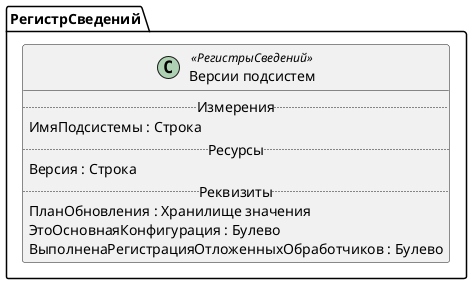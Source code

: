 ﻿@startuml ВерсииПодсистем
'!include templates.wsd
'..\include templates.wsd
class РегистрСведений.ВерсииПодсистем as "Версии подсистем" <<РегистрыСведений>>
{
..Измерения..
ИмяПодсистемы : Строка
..Ресурсы..
Версия : Строка
..Реквизиты..
ПланОбновления : Хранилище значения
ЭтоОсновнаяКонфигурация : Булево
ВыполненаРегистрацияОтложенныхОбработчиков : Булево
}
@enduml
